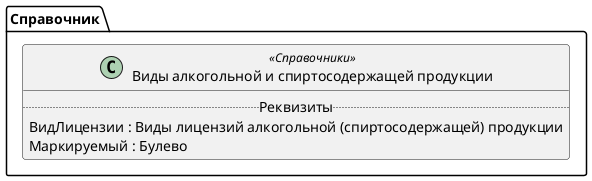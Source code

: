﻿@startuml ВидыАлкогольнойПродукции
'!include templates.wsd
'..\include templates.wsd
class Справочник.ВидыАлкогольнойПродукции as "Виды алкогольной и спиртосодержащей продукции" <<Справочники>>
{
..Реквизиты..
ВидЛицензии : Виды лицензий алкогольной (спиртосодержащей) продукции
Маркируемый : Булево
}
@enduml
